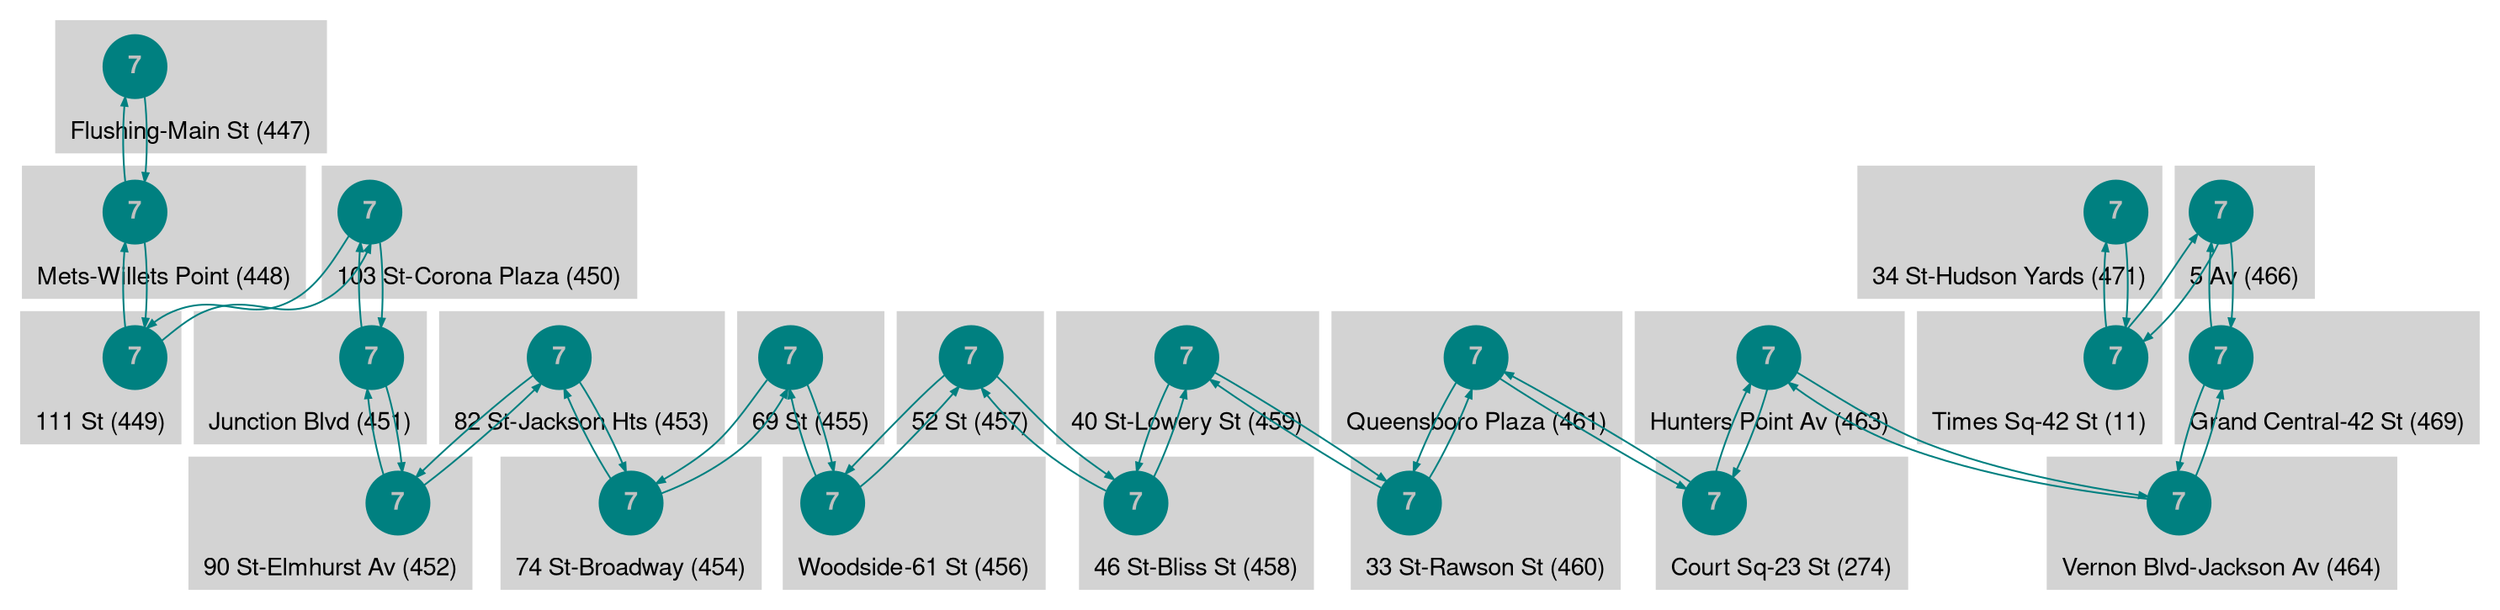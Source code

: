 
digraph G {
  fontname="Helvetica,Arial,sans-serif";
  node [fontname="Helvetica,Arial,sans-serif bold" labelloc="c"];
  edge [fontname="Helvetica,Arial,sans-serif" fontsize=8 arrowsize=0.5];
  
  subgraph cluster_447 {
    style=filled;
    color=lightgrey;
    labelloc="b";
    node [style=filled];
    node [label="7" fillcolor=teal, color="teal", penwidth=1, fontcolor=gray, shape="circle"]"447_7";
    label = "Flushing-Main St (447)";
  }

  subgraph cluster_448 {
    style=filled;
    color=lightgrey;
    labelloc="b";
    node [style=filled];
    node [label="7" fillcolor=teal, color="teal", penwidth=1, fontcolor=gray, shape="circle"]"448_7";
    label = "Mets-Willets Point (448)";
  }

  subgraph cluster_449 {
    style=filled;
    color=lightgrey;
    labelloc="b";
    node [style=filled];
    node [label="7" fillcolor=teal, color="teal", penwidth=1, fontcolor=gray, shape="circle"]"449_7";
    label = "111 St (449)";
  }

  subgraph cluster_450 {
    style=filled;
    color=lightgrey;
    labelloc="b";
    node [style=filled];
    node [label="7" fillcolor=teal, color="teal", penwidth=1, fontcolor=gray, shape="circle"]"450_7";
    label = "103 St-Corona Plaza (450)";
  }

  subgraph cluster_451 {
    style=filled;
    color=lightgrey;
    labelloc="b";
    node [style=filled];
    node [label="7" fillcolor=teal, color="teal", penwidth=1, fontcolor=gray, shape="circle"]"451_7";
    label = "Junction Blvd (451)";
  }

  subgraph cluster_452 {
    style=filled;
    color=lightgrey;
    labelloc="b";
    node [style=filled];
    node [label="7" fillcolor=teal, color="teal", penwidth=1, fontcolor=gray, shape="circle"]"452_7";
    label = "90 St-Elmhurst Av (452)";
  }

  subgraph cluster_453 {
    style=filled;
    color=lightgrey;
    labelloc="b";
    node [style=filled];
    node [label="7" fillcolor=teal, color="teal", penwidth=1, fontcolor=gray, shape="circle"]"453_7";
    label = "82 St-Jackson Hts (453)";
  }

  subgraph cluster_454 {
    style=filled;
    color=lightgrey;
    labelloc="b";
    node [style=filled];
    node [label="7" fillcolor=teal, color="teal", penwidth=1, fontcolor=gray, shape="circle"]"454_7";
    label = "74 St-Broadway (454)";
  }

  subgraph cluster_455 {
    style=filled;
    color=lightgrey;
    labelloc="b";
    node [style=filled];
    node [label="7" fillcolor=teal, color="teal", penwidth=1, fontcolor=gray, shape="circle"]"455_7";
    label = "69 St (455)";
  }

  subgraph cluster_456 {
    style=filled;
    color=lightgrey;
    labelloc="b";
    node [style=filled];
    node [label="7" fillcolor=teal, color="teal", penwidth=1, fontcolor=gray, shape="circle"]"456_7";
    label = "Woodside-61 St (456)";
  }

  subgraph cluster_457 {
    style=filled;
    color=lightgrey;
    labelloc="b";
    node [style=filled];
    node [label="7" fillcolor=teal, color="teal", penwidth=1, fontcolor=gray, shape="circle"]"457_7";
    label = "52 St (457)";
  }

  subgraph cluster_458 {
    style=filled;
    color=lightgrey;
    labelloc="b";
    node [style=filled];
    node [label="7" fillcolor=teal, color="teal", penwidth=1, fontcolor=gray, shape="circle"]"458_7";
    label = "46 St-Bliss St (458)";
  }

  subgraph cluster_459 {
    style=filled;
    color=lightgrey;
    labelloc="b";
    node [style=filled];
    node [label="7" fillcolor=teal, color="teal", penwidth=1, fontcolor=gray, shape="circle"]"459_7";
    label = "40 St-Lowery St (459)";
  }

  subgraph cluster_460 {
    style=filled;
    color=lightgrey;
    labelloc="b";
    node [style=filled];
    node [label="7" fillcolor=teal, color="teal", penwidth=1, fontcolor=gray, shape="circle"]"460_7";
    label = "33 St-Rawson St (460)";
  }

  subgraph cluster_463 {
    style=filled;
    color=lightgrey;
    labelloc="b";
    node [style=filled];
    node [label="7" fillcolor=teal, color="teal", penwidth=1, fontcolor=gray, shape="circle"]"463_7";
    label = "Hunters Point Av (463)";
  }

  subgraph cluster_464 {
    style=filled;
    color=lightgrey;
    labelloc="b";
    node [style=filled];
    node [label="7" fillcolor=teal, color="teal", penwidth=1, fontcolor=gray, shape="circle"]"464_7";
    label = "Vernon Blvd-Jackson Av (464)";
  }

  subgraph cluster_466 {
    style=filled;
    color=lightgrey;
    labelloc="b";
    node [style=filled];
    node [label="7" fillcolor=teal, color="teal", penwidth=1, fontcolor=gray, shape="circle"]"466_7";
    label = "5 Av (466)";
  }

  subgraph cluster_471 {
    style=filled;
    color=lightgrey;
    labelloc="b";
    node [style=filled];
    node [label="7" fillcolor=teal, color="teal", penwidth=1, fontcolor=gray, shape="circle"]"471_7";
    label = "34 St-Hudson Yards (471)";
  }

  subgraph cluster_274 {
    style=filled;
    color=lightgrey;
    labelloc="b";
    node [style=filled];
    node [label="7" fillcolor=teal, color="teal", penwidth=1, fontcolor=gray, shape="circle"]"274_7";
    label = "Court Sq-23 St (274)";
  }

  subgraph cluster_11 {
    style=filled;
    color=lightgrey;
    labelloc="b";
    node [style=filled];
    node [label="7" fillcolor=teal, color="teal", penwidth=1, fontcolor=gray, shape="circle"]"11_7";
    label = "Times Sq-42 St (11)";
  }

  subgraph cluster_461 {
    style=filled;
    color=lightgrey;
    labelloc="b";
    node [style=filled];
    node [label="7" fillcolor=teal, color="teal", penwidth=1, fontcolor=gray, shape="circle"]"461_7";
    label = "Queensboro Plaza (461)";
  }

  subgraph cluster_469 {
    style=filled;
    color=lightgrey;
    labelloc="b";
    node [style=filled];
    node [label="7" fillcolor=teal, color="teal", penwidth=1, fontcolor=gray, shape="circle"]"469_7";
    label = "Grand Central-42 St (469)";
  }

  "447_7" -> "448_7"[ color=teal fontcolor=teal penwidth=1 fontsize=8 arrowsize=0.5];
  "448_7" -> "447_7"[ color=teal fontcolor=teal penwidth=1 fontsize=8 arrowsize=0.5];
  "448_7" -> "449_7"[ color=teal fontcolor=teal penwidth=1 fontsize=8 arrowsize=0.5];
  "449_7" -> "448_7"[ color=teal fontcolor=teal penwidth=1 fontsize=8 arrowsize=0.5];
  "449_7" -> "450_7"[ color=teal fontcolor=teal penwidth=1 fontsize=8 arrowsize=0.5];
  "450_7" -> "449_7"[ color=teal fontcolor=teal penwidth=1 fontsize=8 arrowsize=0.5];
  "450_7" -> "451_7"[ color=teal fontcolor=teal penwidth=1 fontsize=8 arrowsize=0.5];
  "451_7" -> "450_7"[ color=teal fontcolor=teal penwidth=1 fontsize=8 arrowsize=0.5];
  "451_7" -> "452_7"[ color=teal fontcolor=teal penwidth=1 fontsize=8 arrowsize=0.5];
  "452_7" -> "451_7"[ color=teal fontcolor=teal penwidth=1 fontsize=8 arrowsize=0.5];
  "452_7" -> "453_7"[ color=teal fontcolor=teal penwidth=1 fontsize=8 arrowsize=0.5];
  "453_7" -> "452_7"[ color=teal fontcolor=teal penwidth=1 fontsize=8 arrowsize=0.5];
  "453_7" -> "454_7"[ color=teal fontcolor=teal penwidth=1 fontsize=8 arrowsize=0.5];
  "454_7" -> "453_7"[ color=teal fontcolor=teal penwidth=1 fontsize=8 arrowsize=0.5];
  "454_7" -> "455_7"[ color=teal fontcolor=teal penwidth=1 fontsize=8 arrowsize=0.5];
  "455_7" -> "454_7"[ color=teal fontcolor=teal penwidth=1 fontsize=8 arrowsize=0.5];
  "455_7" -> "456_7"[ color=teal fontcolor=teal penwidth=1 fontsize=8 arrowsize=0.5];
  "456_7" -> "455_7"[ color=teal fontcolor=teal penwidth=1 fontsize=8 arrowsize=0.5];
  "456_7" -> "457_7"[ color=teal fontcolor=teal penwidth=1 fontsize=8 arrowsize=0.5];
  "457_7" -> "456_7"[ color=teal fontcolor=teal penwidth=1 fontsize=8 arrowsize=0.5];
  "457_7" -> "458_7"[ color=teal fontcolor=teal penwidth=1 fontsize=8 arrowsize=0.5];
  "458_7" -> "457_7"[ color=teal fontcolor=teal penwidth=1 fontsize=8 arrowsize=0.5];
  "458_7" -> "459_7"[ color=teal fontcolor=teal penwidth=1 fontsize=8 arrowsize=0.5];
  "459_7" -> "458_7"[ color=teal fontcolor=teal penwidth=1 fontsize=8 arrowsize=0.5];
  "459_7" -> "460_7"[ color=teal fontcolor=teal penwidth=1 fontsize=8 arrowsize=0.5];
  "460_7" -> "459_7"[ color=teal fontcolor=teal penwidth=1 fontsize=8 arrowsize=0.5];
  "460_7" -> "461_7"[ color=teal fontcolor=teal penwidth=1 fontsize=8 arrowsize=0.5];
  "463_7" -> "274_7"[ color=teal fontcolor=teal penwidth=1 fontsize=8 arrowsize=0.5];
  "463_7" -> "464_7"[ color=teal fontcolor=teal penwidth=1 fontsize=8 arrowsize=0.5];
  "464_7" -> "463_7"[ color=teal fontcolor=teal penwidth=1 fontsize=8 arrowsize=0.5];
  "464_7" -> "469_7"[ color=teal fontcolor=teal penwidth=1 fontsize=8 arrowsize=0.5];
  "466_7" -> "469_7"[ color=teal fontcolor=teal penwidth=1 fontsize=8 arrowsize=0.5];
  "466_7" -> "11_7"[ color=teal fontcolor=teal penwidth=1 fontsize=8 arrowsize=0.5];
  "471_7" -> "11_7"[ color=teal fontcolor=teal penwidth=1 fontsize=8 arrowsize=0.5];
  "274_7" -> "461_7"[ color=teal fontcolor=teal penwidth=1 fontsize=8 arrowsize=0.5];
  "274_7" -> "463_7"[ color=teal fontcolor=teal penwidth=1 fontsize=8 arrowsize=0.5];
  "11_7" -> "471_7"[ color=teal fontcolor=teal penwidth=1 fontsize=8 arrowsize=0.5];
  "11_7" -> "466_7"[ color=teal fontcolor=teal penwidth=1 fontsize=8 arrowsize=0.5];
  "461_7" -> "274_7"[ color=teal fontcolor=teal penwidth=1 fontsize=8 arrowsize=0.5];
  "461_7" -> "460_7"[ color=teal fontcolor=teal penwidth=1 fontsize=8 arrowsize=0.5];
  "469_7" -> "466_7"[ color=teal fontcolor=teal penwidth=1 fontsize=8 arrowsize=0.5];
  "469_7" -> "464_7"[ color=teal fontcolor=teal penwidth=1 fontsize=8 arrowsize=0.5];

}
